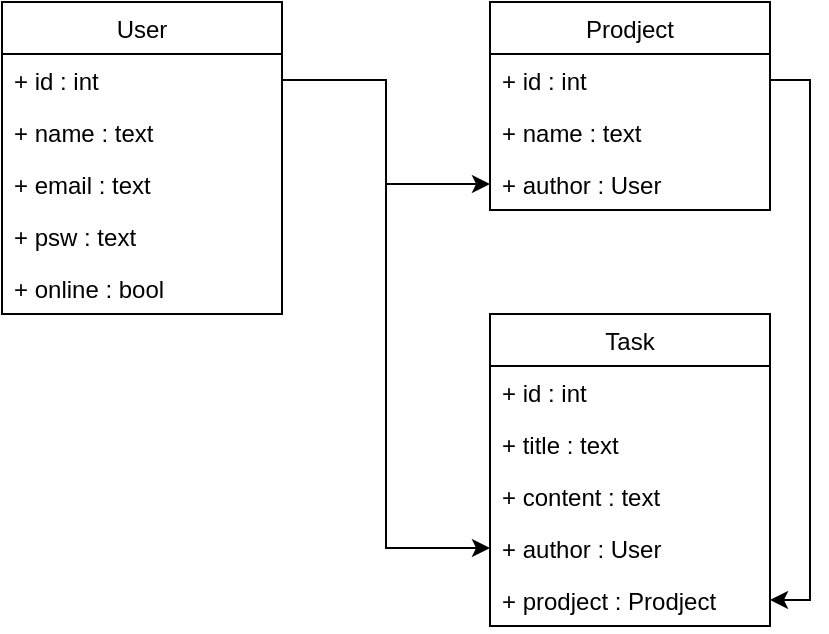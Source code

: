 <mxfile version="19.0.3" type="device"><diagram id="t_wkbigVlsjuQbTG_7DU" name="Страница 1"><mxGraphModel dx="813" dy="497" grid="1" gridSize="10" guides="1" tooltips="1" connect="1" arrows="1" fold="1" page="1" pageScale="1" pageWidth="827" pageHeight="1169" math="0" shadow="0"><root><mxCell id="0"/><mxCell id="1" parent="0"/><mxCell id="NpreqPQdILTXyLjCh_0y-27" style="edgeStyle=orthogonalEdgeStyle;rounded=0;orthogonalLoop=1;jettySize=auto;html=1;exitX=1;exitY=0.25;exitDx=0;exitDy=0;entryX=0;entryY=0.5;entryDx=0;entryDy=0;" edge="1" parent="1" source="NpreqPQdILTXyLjCh_0y-12" target="NpreqPQdILTXyLjCh_0y-26"><mxGeometry relative="1" as="geometry"/></mxCell><mxCell id="NpreqPQdILTXyLjCh_0y-12" value="User" style="swimlane;fontStyle=0;childLayout=stackLayout;horizontal=1;startSize=26;fillColor=none;horizontalStack=0;resizeParent=1;resizeParentMax=0;resizeLast=0;collapsible=1;marginBottom=0;" vertex="1" parent="1"><mxGeometry x="30" y="40" width="140" height="156" as="geometry"/></mxCell><mxCell id="NpreqPQdILTXyLjCh_0y-16" value="+ id : int&#10;" style="text;strokeColor=none;fillColor=none;align=left;verticalAlign=top;spacingLeft=4;spacingRight=4;overflow=hidden;rotatable=0;points=[[0,0.5],[1,0.5]];portConstraint=eastwest;" vertex="1" parent="NpreqPQdILTXyLjCh_0y-12"><mxGeometry y="26" width="140" height="26" as="geometry"/></mxCell><mxCell id="NpreqPQdILTXyLjCh_0y-17" value="+ name : text&#10;" style="text;strokeColor=none;fillColor=none;align=left;verticalAlign=top;spacingLeft=4;spacingRight=4;overflow=hidden;rotatable=0;points=[[0,0.5],[1,0.5]];portConstraint=eastwest;" vertex="1" parent="NpreqPQdILTXyLjCh_0y-12"><mxGeometry y="52" width="140" height="26" as="geometry"/></mxCell><mxCell id="NpreqPQdILTXyLjCh_0y-18" value="+ email : text" style="text;strokeColor=none;fillColor=none;align=left;verticalAlign=top;spacingLeft=4;spacingRight=4;overflow=hidden;rotatable=0;points=[[0,0.5],[1,0.5]];portConstraint=eastwest;" vertex="1" parent="NpreqPQdILTXyLjCh_0y-12"><mxGeometry y="78" width="140" height="26" as="geometry"/></mxCell><mxCell id="NpreqPQdILTXyLjCh_0y-19" value="+ psw : text" style="text;strokeColor=none;fillColor=none;align=left;verticalAlign=top;spacingLeft=4;spacingRight=4;overflow=hidden;rotatable=0;points=[[0,0.5],[1,0.5]];portConstraint=eastwest;" vertex="1" parent="NpreqPQdILTXyLjCh_0y-12"><mxGeometry y="104" width="140" height="26" as="geometry"/></mxCell><mxCell id="NpreqPQdILTXyLjCh_0y-20" value="+ online : bool" style="text;strokeColor=none;fillColor=none;align=left;verticalAlign=top;spacingLeft=4;spacingRight=4;overflow=hidden;rotatable=0;points=[[0,0.5],[1,0.5]];portConstraint=eastwest;" vertex="1" parent="NpreqPQdILTXyLjCh_0y-12"><mxGeometry y="130" width="140" height="26" as="geometry"/></mxCell><mxCell id="NpreqPQdILTXyLjCh_0y-21" value="Prodject" style="swimlane;fontStyle=0;childLayout=stackLayout;horizontal=1;startSize=26;fillColor=none;horizontalStack=0;resizeParent=1;resizeParentMax=0;resizeLast=0;collapsible=1;marginBottom=0;" vertex="1" parent="1"><mxGeometry x="274" y="40" width="140" height="104" as="geometry"/></mxCell><mxCell id="NpreqPQdILTXyLjCh_0y-22" value="+ id : int&#10;" style="text;strokeColor=none;fillColor=none;align=left;verticalAlign=top;spacingLeft=4;spacingRight=4;overflow=hidden;rotatable=0;points=[[0,0.5],[1,0.5]];portConstraint=eastwest;" vertex="1" parent="NpreqPQdILTXyLjCh_0y-21"><mxGeometry y="26" width="140" height="26" as="geometry"/></mxCell><mxCell id="NpreqPQdILTXyLjCh_0y-23" value="+ name : text&#10;" style="text;strokeColor=none;fillColor=none;align=left;verticalAlign=top;spacingLeft=4;spacingRight=4;overflow=hidden;rotatable=0;points=[[0,0.5],[1,0.5]];portConstraint=eastwest;" vertex="1" parent="NpreqPQdILTXyLjCh_0y-21"><mxGeometry y="52" width="140" height="26" as="geometry"/></mxCell><mxCell id="NpreqPQdILTXyLjCh_0y-26" value="+ author : User" style="text;strokeColor=none;fillColor=none;align=left;verticalAlign=top;spacingLeft=4;spacingRight=4;overflow=hidden;rotatable=0;points=[[0,0.5],[1,0.5]];portConstraint=eastwest;" vertex="1" parent="NpreqPQdILTXyLjCh_0y-21"><mxGeometry y="78" width="140" height="26" as="geometry"/></mxCell><mxCell id="NpreqPQdILTXyLjCh_0y-29" value="Task" style="swimlane;fontStyle=0;childLayout=stackLayout;horizontal=1;startSize=26;fillColor=none;horizontalStack=0;resizeParent=1;resizeParentMax=0;resizeLast=0;collapsible=1;marginBottom=0;" vertex="1" parent="1"><mxGeometry x="274" y="196" width="140" height="156" as="geometry"/></mxCell><mxCell id="NpreqPQdILTXyLjCh_0y-30" value="+ id : int&#10;" style="text;strokeColor=none;fillColor=none;align=left;verticalAlign=top;spacingLeft=4;spacingRight=4;overflow=hidden;rotatable=0;points=[[0,0.5],[1,0.5]];portConstraint=eastwest;" vertex="1" parent="NpreqPQdILTXyLjCh_0y-29"><mxGeometry y="26" width="140" height="26" as="geometry"/></mxCell><mxCell id="NpreqPQdILTXyLjCh_0y-31" value="+ title : text&#10;" style="text;strokeColor=none;fillColor=none;align=left;verticalAlign=top;spacingLeft=4;spacingRight=4;overflow=hidden;rotatable=0;points=[[0,0.5],[1,0.5]];portConstraint=eastwest;" vertex="1" parent="NpreqPQdILTXyLjCh_0y-29"><mxGeometry y="52" width="140" height="26" as="geometry"/></mxCell><mxCell id="NpreqPQdILTXyLjCh_0y-33" value="+ content : text&#10;" style="text;strokeColor=none;fillColor=none;align=left;verticalAlign=top;spacingLeft=4;spacingRight=4;overflow=hidden;rotatable=0;points=[[0,0.5],[1,0.5]];portConstraint=eastwest;" vertex="1" parent="NpreqPQdILTXyLjCh_0y-29"><mxGeometry y="78" width="140" height="26" as="geometry"/></mxCell><mxCell id="NpreqPQdILTXyLjCh_0y-32" value="+ author : User" style="text;strokeColor=none;fillColor=none;align=left;verticalAlign=top;spacingLeft=4;spacingRight=4;overflow=hidden;rotatable=0;points=[[0,0.5],[1,0.5]];portConstraint=eastwest;" vertex="1" parent="NpreqPQdILTXyLjCh_0y-29"><mxGeometry y="104" width="140" height="26" as="geometry"/></mxCell><mxCell id="NpreqPQdILTXyLjCh_0y-35" value="+ prodject : Prodject" style="text;strokeColor=none;fillColor=none;align=left;verticalAlign=top;spacingLeft=4;spacingRight=4;overflow=hidden;rotatable=0;points=[[0,0.5],[1,0.5]];portConstraint=eastwest;" vertex="1" parent="NpreqPQdILTXyLjCh_0y-29"><mxGeometry y="130" width="140" height="26" as="geometry"/></mxCell><mxCell id="NpreqPQdILTXyLjCh_0y-34" style="edgeStyle=orthogonalEdgeStyle;rounded=0;orthogonalLoop=1;jettySize=auto;html=1;" edge="1" parent="1" source="NpreqPQdILTXyLjCh_0y-16" target="NpreqPQdILTXyLjCh_0y-32"><mxGeometry relative="1" as="geometry"/></mxCell><mxCell id="NpreqPQdILTXyLjCh_0y-37" style="edgeStyle=orthogonalEdgeStyle;rounded=0;orthogonalLoop=1;jettySize=auto;html=1;" edge="1" parent="1" source="NpreqPQdILTXyLjCh_0y-22" target="NpreqPQdILTXyLjCh_0y-35"><mxGeometry relative="1" as="geometry"><Array as="points"><mxPoint x="434" y="79"/><mxPoint x="434" y="339"/></Array></mxGeometry></mxCell></root></mxGraphModel></diagram></mxfile>